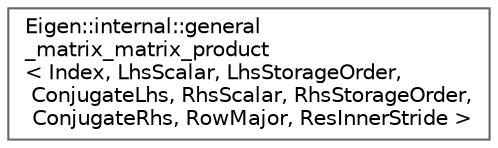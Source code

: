 digraph "Graphical Class Hierarchy"
{
 // LATEX_PDF_SIZE
  bgcolor="transparent";
  edge [fontname=Helvetica,fontsize=10,labelfontname=Helvetica,labelfontsize=10];
  node [fontname=Helvetica,fontsize=10,shape=box,height=0.2,width=0.4];
  rankdir="LR";
  Node0 [id="Node000000",label="Eigen::internal::general\l_matrix_matrix_product\l\< Index, LhsScalar, LhsStorageOrder,\l ConjugateLhs, RhsScalar, RhsStorageOrder,\l ConjugateRhs, RowMajor, ResInnerStride \>",height=0.2,width=0.4,color="grey40", fillcolor="white", style="filled",URL="$structEigen_1_1internal_1_1general__matrix__matrix__product_3_01Index_00_01LhsScalar_00_01LhsSto8c83ce1c17514e50dcb4742148e3bdcd.html",tooltip=" "];
}
